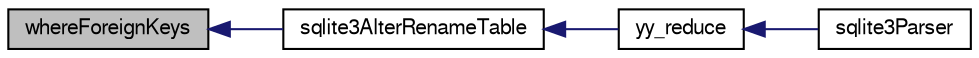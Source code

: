 digraph "whereForeignKeys"
{
  edge [fontname="FreeSans",fontsize="10",labelfontname="FreeSans",labelfontsize="10"];
  node [fontname="FreeSans",fontsize="10",shape=record];
  rankdir="LR";
  Node911074 [label="whereForeignKeys",height=0.2,width=0.4,color="black", fillcolor="grey75", style="filled", fontcolor="black"];
  Node911074 -> Node911075 [dir="back",color="midnightblue",fontsize="10",style="solid",fontname="FreeSans"];
  Node911075 [label="sqlite3AlterRenameTable",height=0.2,width=0.4,color="black", fillcolor="white", style="filled",URL="$sqlite3_8c.html#aa5cfdb507ff74e559f2efb0318c96d2c"];
  Node911075 -> Node911076 [dir="back",color="midnightblue",fontsize="10",style="solid",fontname="FreeSans"];
  Node911076 [label="yy_reduce",height=0.2,width=0.4,color="black", fillcolor="white", style="filled",URL="$sqlite3_8c.html#a7c419a9b25711c666a9a2449ef377f14"];
  Node911076 -> Node911077 [dir="back",color="midnightblue",fontsize="10",style="solid",fontname="FreeSans"];
  Node911077 [label="sqlite3Parser",height=0.2,width=0.4,color="black", fillcolor="white", style="filled",URL="$sqlite3_8c.html#a0327d71a5fabe0b6a343d78a2602e72a"];
}
